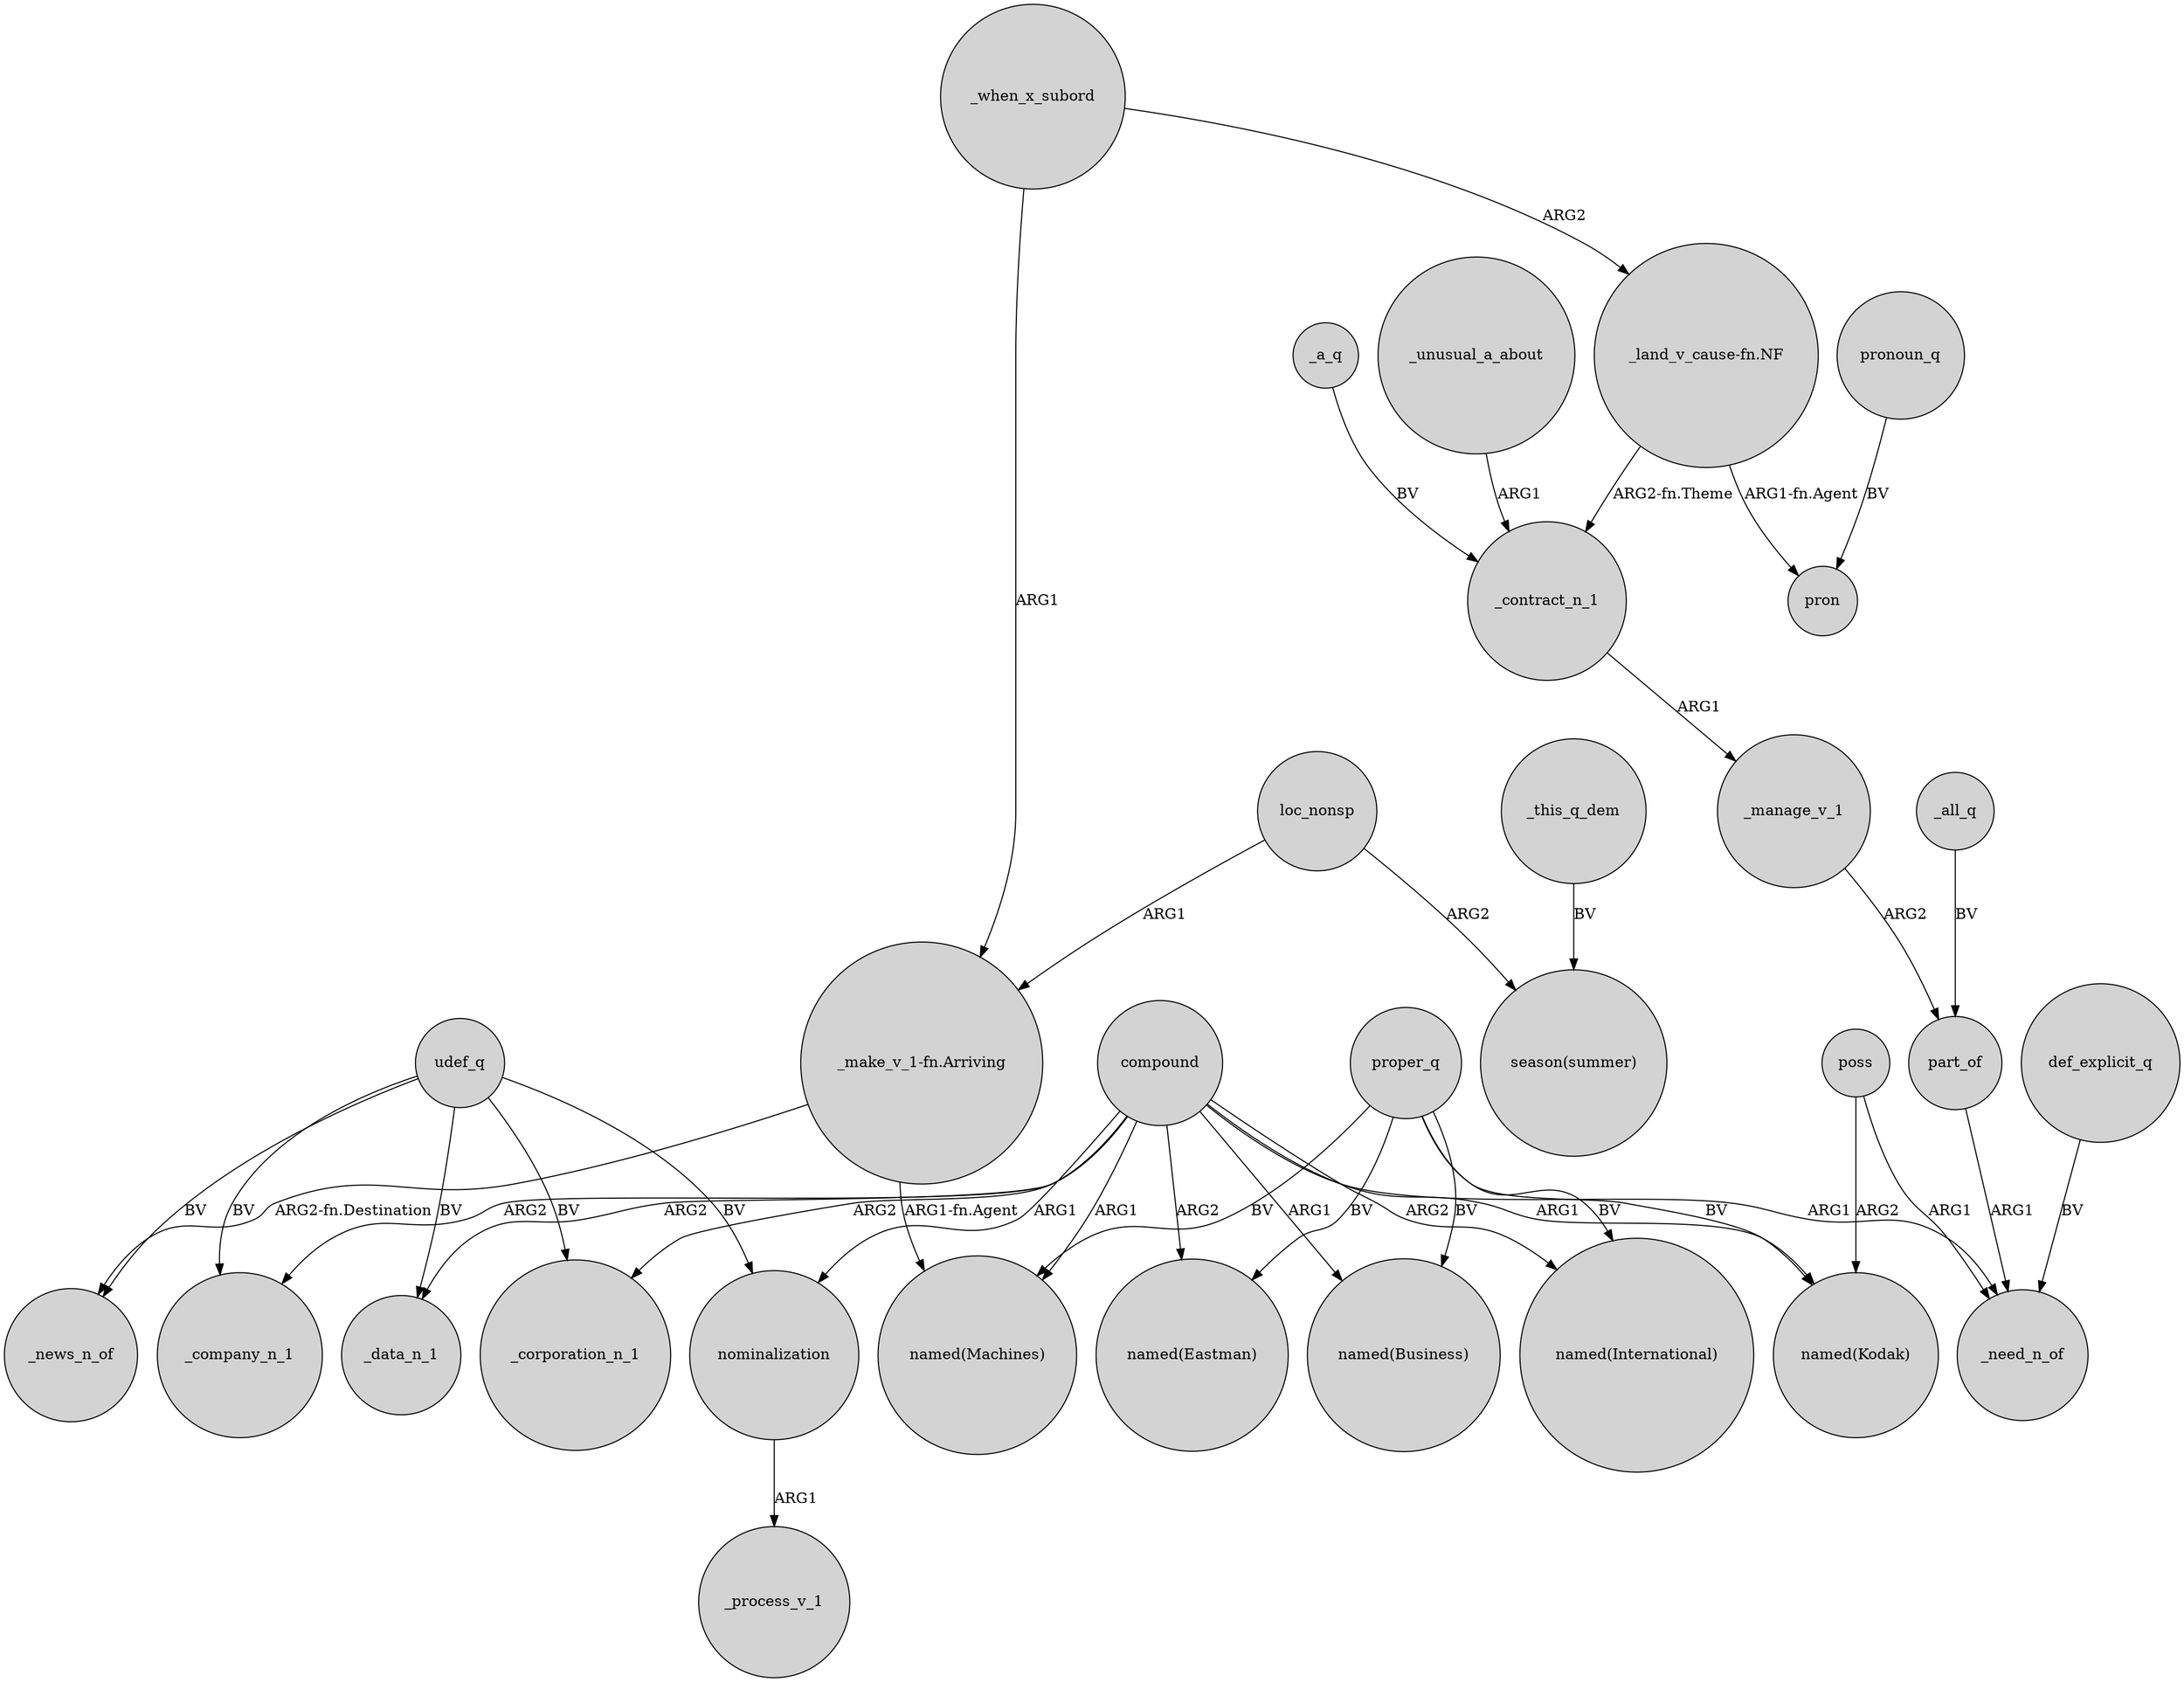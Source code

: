 digraph {
	node [shape=circle style=filled]
	udef_q -> _company_n_1 [label=BV]
	_unusual_a_about -> _contract_n_1 [label=ARG1]
	loc_nonsp -> "_make_v_1-fn.Arriving" [label=ARG1]
	_this_q_dem -> "season(summer)" [label=BV]
	_all_q -> part_of [label=BV]
	proper_q -> "named(Business)" [label=BV]
	nominalization -> _process_v_1 [label=ARG1]
	compound -> _company_n_1 [label=ARG2]
	compound -> _corporation_n_1 [label=ARG2]
	compound -> _need_n_of [label=ARG1]
	compound -> "named(Machines)" [label=ARG1]
	proper_q -> "named(Eastman)" [label=BV]
	_a_q -> _contract_n_1 [label=BV]
	_contract_n_1 -> _manage_v_1 [label=ARG1]
	"_make_v_1-fn.Arriving" -> "named(Machines)" [label="ARG1-fn.Agent"]
	proper_q -> "named(Kodak)" [label=BV]
	pronoun_q -> pron [label=BV]
	udef_q -> _corporation_n_1 [label=BV]
	"_make_v_1-fn.Arriving" -> _news_n_of [label="ARG2-fn.Destination"]
	udef_q -> _data_n_1 [label=BV]
	part_of -> _need_n_of [label=ARG1]
	"_land_v_cause-fn.NF" -> pron [label="ARG1-fn.Agent"]
	_manage_v_1 -> part_of [label=ARG2]
	compound -> "named(Kodak)" [label=ARG1]
	compound -> "named(International)" [label=ARG2]
	compound -> "named(Business)" [label=ARG1]
	"_land_v_cause-fn.NF" -> _contract_n_1 [label="ARG2-fn.Theme"]
	compound -> "named(Eastman)" [label=ARG2]
	udef_q -> nominalization [label=BV]
	poss -> "named(Kodak)" [label=ARG2]
	loc_nonsp -> "season(summer)" [label=ARG2]
	udef_q -> _news_n_of [label=BV]
	_when_x_subord -> "_make_v_1-fn.Arriving" [label=ARG1]
	poss -> _need_n_of [label=ARG1]
	_when_x_subord -> "_land_v_cause-fn.NF" [label=ARG2]
	def_explicit_q -> _need_n_of [label=BV]
	compound -> nominalization [label=ARG1]
	compound -> _data_n_1 [label=ARG2]
	proper_q -> "named(Machines)" [label=BV]
	proper_q -> "named(International)" [label=BV]
}
